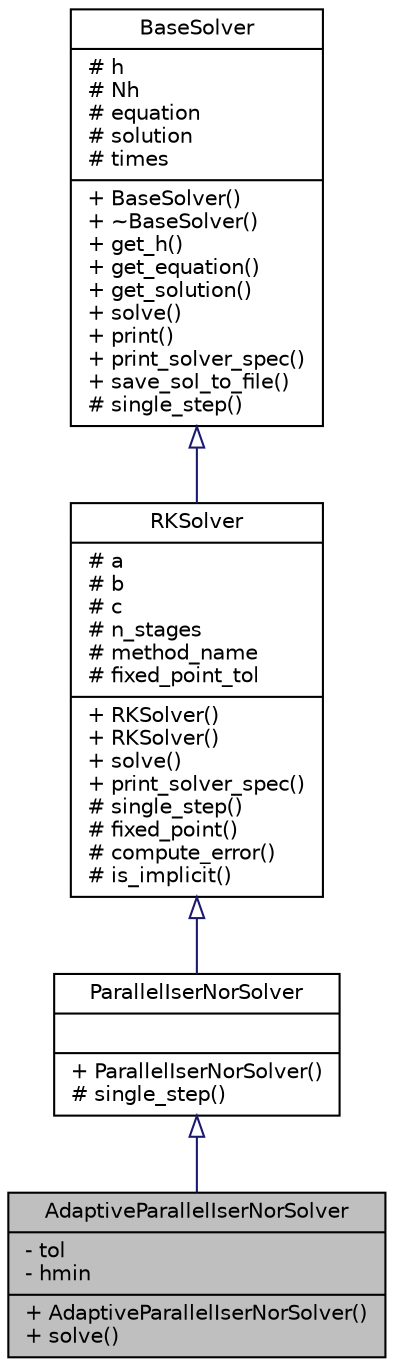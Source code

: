 digraph "AdaptiveParallelIserNorSolver"
{
  edge [fontname="Helvetica",fontsize="10",labelfontname="Helvetica",labelfontsize="10"];
  node [fontname="Helvetica",fontsize="10",shape=record];
  Node0 [label="{AdaptiveParallelIserNorSolver\n|- tol\l- hmin\l|+ AdaptiveParallelIserNorSolver()\l+ solve()\l}",height=0.2,width=0.4,color="black", fillcolor="grey75", style="filled", fontcolor="black"];
  Node1 -> Node0 [dir="back",color="midnightblue",fontsize="10",style="solid",arrowtail="onormal"];
  Node1 [label="{ParallelIserNorSolver\n||+ ParallelIserNorSolver()\l# single_step()\l}",height=0.2,width=0.4,color="black", fillcolor="white", style="filled",URL="$classParallelIserNorSolver.html"];
  Node2 -> Node1 [dir="back",color="midnightblue",fontsize="10",style="solid",arrowtail="onormal"];
  Node2 [label="{RKSolver\n|# a\l# b\l# c\l# n_stages\l# method_name\l# fixed_point_tol\l|+ RKSolver()\l+ RKSolver()\l+ solve()\l+ print_solver_spec()\l# single_step()\l# fixed_point()\l# compute_error()\l# is_implicit()\l}",height=0.2,width=0.4,color="black", fillcolor="white", style="filled",URL="$classRKSolver.html"];
  Node3 -> Node2 [dir="back",color="midnightblue",fontsize="10",style="solid",arrowtail="onormal"];
  Node3 [label="{BaseSolver\n|# h\l# Nh\l# equation\l# solution\l# times\l|+ BaseSolver()\l+ ~BaseSolver()\l+ get_h()\l+ get_equation()\l+ get_solution()\l+ solve()\l+ print()\l+ print_solver_spec()\l+ save_sol_to_file()\l# single_step()\l}",height=0.2,width=0.4,color="black", fillcolor="white", style="filled",URL="$classBaseSolver.html"];
}
